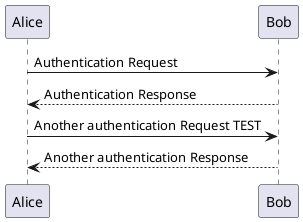 @startuml
Alice -> Bob: Authentication Request
Bob --> Alice: Authentication Response

Alice -> Bob: Another authentication Request TEST
Alice <-- Bob: Another authentication Response
@enduml
